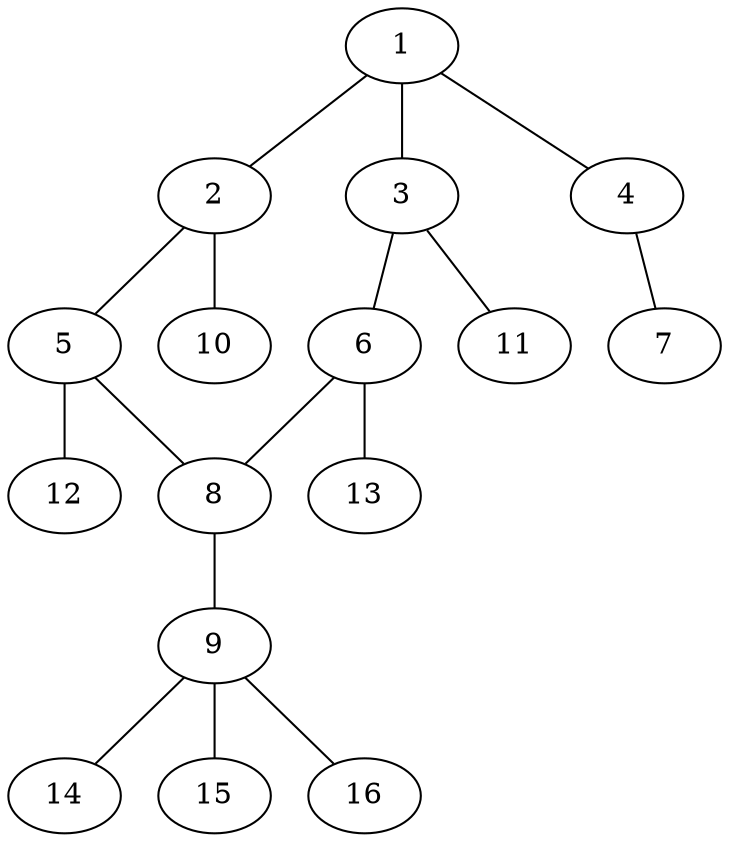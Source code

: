 graph molecule_503 {
	1	 [chem=C];
	2	 [chem=C];
	1 -- 2	 [valence=1];
	3	 [chem=C];
	1 -- 3	 [valence=2];
	4	 [chem=C];
	1 -- 4	 [valence=1];
	5	 [chem=C];
	2 -- 5	 [valence=2];
	10	 [chem=H];
	2 -- 10	 [valence=1];
	6	 [chem=C];
	3 -- 6	 [valence=1];
	11	 [chem=H];
	3 -- 11	 [valence=1];
	7	 [chem=N];
	4 -- 7	 [valence=3];
	8	 [chem=C];
	5 -- 8	 [valence=1];
	12	 [chem=H];
	5 -- 12	 [valence=1];
	6 -- 8	 [valence=2];
	13	 [chem=H];
	6 -- 13	 [valence=1];
	9	 [chem=C];
	8 -- 9	 [valence=1];
	14	 [chem=H];
	9 -- 14	 [valence=1];
	15	 [chem=H];
	9 -- 15	 [valence=1];
	16	 [chem=H];
	9 -- 16	 [valence=1];
}
